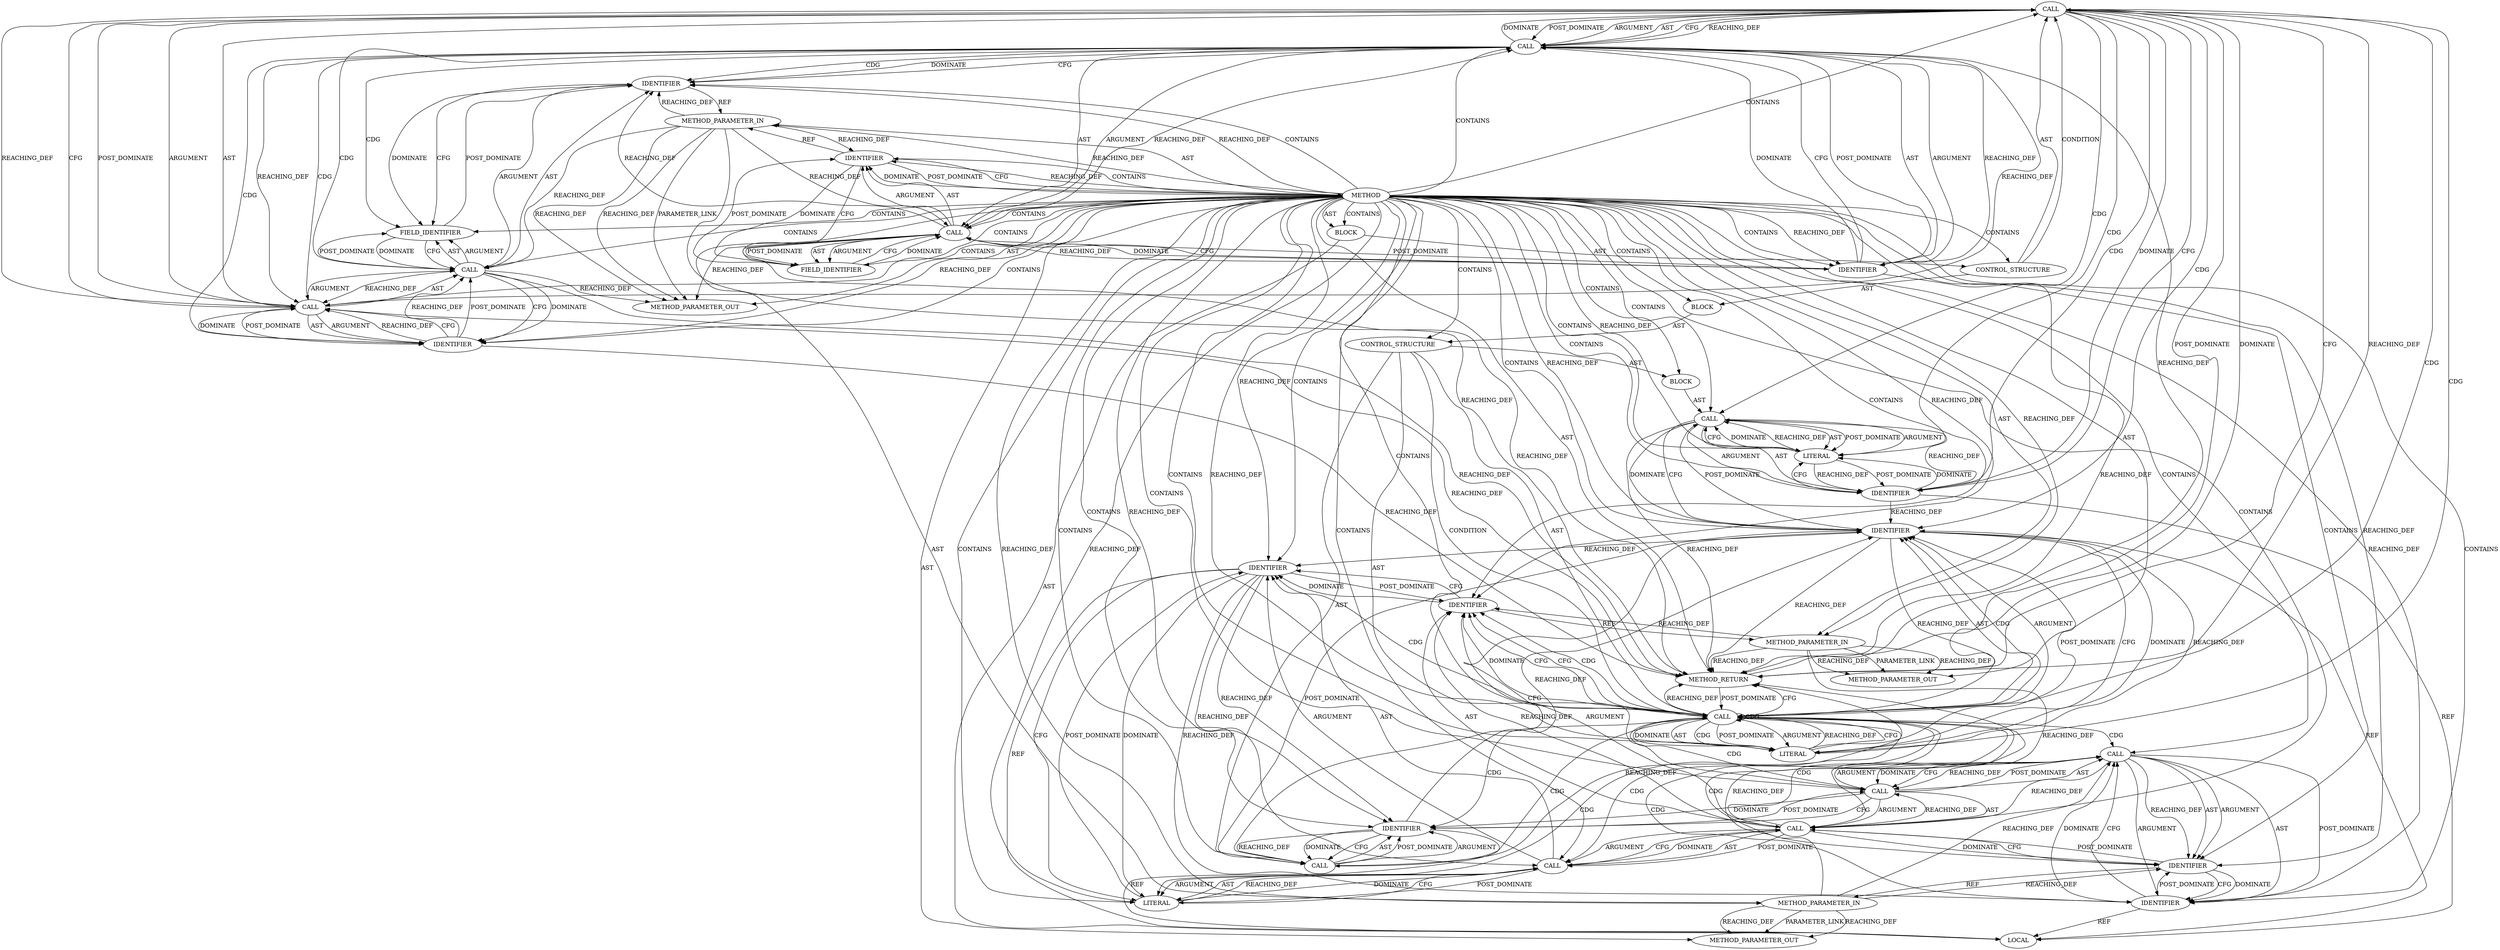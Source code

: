 digraph {
  696 [label=CALL ORDER=1 ARGUMENT_INDEX=-1 CODE="prot->version == TLS_1_3_VERSION ||
	    prot->cipher_type == TLS_CIPHER_CHACHA20_POLY1305" COLUMN_NUMBER=6 METHOD_FULL_NAME="<operator>.logicalOr" LINE_NUMBER=324 TYPE_FULL_NAME="<empty>" DISPATCH_TYPE="STATIC_DISPATCH" SIGNATURE="" NAME="<operator>.logicalOr"]
  710 [label=CALL ORDER=1 ARGUMENT_INDEX=-1 CODE="i = 0" COLUMN_NUMBER=8 METHOD_FULL_NAME="<operator>.assignment" LINE_NUMBER=326 TYPE_FULL_NAME="<empty>" DISPATCH_TYPE="STATIC_DISPATCH" SIGNATURE="" NAME="<operator>.assignment"]
  722 [label=IDENTIFIER ORDER=1 ARGUMENT_INDEX=1 CODE="i" COLUMN_NUMBER=7 LINE_NUMBER=327 TYPE_FULL_NAME="int" NAME="i"]
  715 [label=LITERAL ORDER=2 ARGUMENT_INDEX=2 CODE="8" COLUMN_NUMBER=19 LINE_NUMBER=326 TYPE_FULL_NAME="int"]
  708 [label=CONTROL_STRUCTURE CONTROL_STRUCTURE_TYPE="FOR" ORDER=1 PARSER_TYPE_NAME="CASTForStatement" ARGUMENT_INDEX=-1 CODE="for (i = 0;i < 8;i++)" COLUMN_NUMBER=3 LINE_NUMBER=326]
  697 [label=CALL ORDER=1 ARGUMENT_INDEX=1 CODE="prot->version == TLS_1_3_VERSION" COLUMN_NUMBER=6 METHOD_FULL_NAME="<operator>.equals" LINE_NUMBER=324 TYPE_FULL_NAME="<empty>" DISPATCH_TYPE="STATIC_DISPATCH" SIGNATURE="" NAME="<operator>.equals"]
  720 [label=IDENTIFIER ORDER=1 ARGUMENT_INDEX=1 CODE="iv" COLUMN_NUMBER=4 LINE_NUMBER=327 TYPE_FULL_NAME="char*" NAME="iv"]
  689 [label=METHOD COLUMN_NUMBER=1 LINE_NUMBER=319 COLUMN_NUMBER_END=1 IS_EXTERNAL=false SIGNATURE="void tls_xor_iv_with_seq (tls_prot_info*,char*,char*)" NAME="tls_xor_iv_with_seq" AST_PARENT_TYPE="TYPE_DECL" AST_PARENT_FULL_NAME="tls.h:<global>" ORDER=79 CODE="static inline void
tls_xor_iv_with_seq(struct tls_prot_info *prot, char *iv, char *seq)
{
	int i;

	if (prot->version == TLS_1_3_VERSION ||
	    prot->cipher_type == TLS_CIPHER_CHACHA20_POLY1305) {
		for (i = 0; i < 8; i++)
			iv[i + 4] ^= seq[i];
	}
}" FULL_NAME="tls_xor_iv_with_seq" LINE_NUMBER_END=329 FILENAME="tls.h"]
  702 [label=CALL ORDER=2 ARGUMENT_INDEX=2 CODE="prot->cipher_type == TLS_CIPHER_CHACHA20_POLY1305" COLUMN_NUMBER=6 METHOD_FULL_NAME="<operator>.equals" LINE_NUMBER=325 TYPE_FULL_NAME="<empty>" DISPATCH_TYPE="STATIC_DISPATCH" SIGNATURE="" NAME="<operator>.equals"]
  709 [label=BLOCK ORDER=1 ARGUMENT_INDEX=-1 CODE="<empty>" COLUMN_NUMBER=3 LINE_NUMBER=326 TYPE_FULL_NAME="void"]
  691 [label=METHOD_PARAMETER_IN ORDER=2 CODE="char *iv" IS_VARIADIC=false COLUMN_NUMBER=49 LINE_NUMBER=320 TYPE_FULL_NAME="char*" EVALUATION_STRATEGY="BY_VALUE" INDEX=2 NAME="iv"]
  718 [label=CALL ORDER=4 ARGUMENT_INDEX=-1 CODE="iv[i + 4] ^= seq[i]" COLUMN_NUMBER=4 METHOD_FULL_NAME="<operators>.assignmentXor" LINE_NUMBER=327 TYPE_FULL_NAME="<empty>" DISPATCH_TYPE="STATIC_DISPATCH" SIGNATURE="" NAME="<operators>.assignmentXor"]
  21268 [label=METHOD_PARAMETER_OUT ORDER=2 CODE="char *iv" IS_VARIADIC=false COLUMN_NUMBER=49 LINE_NUMBER=320 TYPE_FULL_NAME="char*" EVALUATION_STRATEGY="BY_VALUE" INDEX=2 NAME="iv"]
  705 [label=FIELD_IDENTIFIER ORDER=2 ARGUMENT_INDEX=2 CODE="cipher_type" COLUMN_NUMBER=6 LINE_NUMBER=325 CANONICAL_NAME="cipher_type"]
  712 [label=LITERAL ORDER=2 ARGUMENT_INDEX=2 CODE="0" COLUMN_NUMBER=12 LINE_NUMBER=326 TYPE_FULL_NAME="int"]
  719 [label=CALL ORDER=1 ARGUMENT_INDEX=1 CODE="iv[i + 4]" COLUMN_NUMBER=4 METHOD_FULL_NAME="<operator>.indirectIndexAccess" LINE_NUMBER=327 TYPE_FULL_NAME="<empty>" DISPATCH_TYPE="STATIC_DISPATCH" SIGNATURE="" NAME="<operator>.indirectIndexAccess"]
  699 [label=IDENTIFIER ORDER=1 ARGUMENT_INDEX=1 CODE="prot" COLUMN_NUMBER=6 LINE_NUMBER=324 TYPE_FULL_NAME="tls_prot_info*" NAME="prot"]
  695 [label=CONTROL_STRUCTURE CONTROL_STRUCTURE_TYPE="IF" ORDER=2 PARSER_TYPE_NAME="CASTIfStatement" ARGUMENT_INDEX=-1 CODE="if (prot->version == TLS_1_3_VERSION ||
	    prot->cipher_type == TLS_CIPHER_CHACHA20_POLY1305)" COLUMN_NUMBER=2 LINE_NUMBER=324]
  21269 [label=METHOD_PARAMETER_OUT ORDER=3 CODE="char *seq" IS_VARIADIC=false COLUMN_NUMBER=59 LINE_NUMBER=320 TYPE_FULL_NAME="char*" EVALUATION_STRATEGY="BY_VALUE" INDEX=3 NAME="seq"]
  698 [label=CALL ORDER=1 ARGUMENT_INDEX=1 CODE="prot->version" COLUMN_NUMBER=6 METHOD_FULL_NAME="<operator>.indirectFieldAccess" LINE_NUMBER=324 TYPE_FULL_NAME="<empty>" DISPATCH_TYPE="STATIC_DISPATCH" SIGNATURE="" NAME="<operator>.indirectFieldAccess"]
  727 [label=METHOD_RETURN ORDER=5 CODE="RET" COLUMN_NUMBER=1 LINE_NUMBER=319 TYPE_FULL_NAME="void" EVALUATION_STRATEGY="BY_VALUE"]
  726 [label=IDENTIFIER ORDER=2 ARGUMENT_INDEX=2 CODE="i" COLUMN_NUMBER=21 LINE_NUMBER=327 TYPE_FULL_NAME="int" NAME="i"]
  713 [label=CALL ORDER=2 ARGUMENT_INDEX=2 CODE="i < 8" COLUMN_NUMBER=15 METHOD_FULL_NAME="<operator>.lessThan" LINE_NUMBER=326 TYPE_FULL_NAME="<empty>" DISPATCH_TYPE="STATIC_DISPATCH" SIGNATURE="" NAME="<operator>.lessThan"]
  714 [label=IDENTIFIER ORDER=1 ARGUMENT_INDEX=1 CODE="i" COLUMN_NUMBER=15 LINE_NUMBER=326 TYPE_FULL_NAME="int" NAME="i"]
  700 [label=FIELD_IDENTIFIER ORDER=2 ARGUMENT_INDEX=2 CODE="version" COLUMN_NUMBER=6 LINE_NUMBER=324 CANONICAL_NAME="version"]
  701 [label=IDENTIFIER ORDER=2 ARGUMENT_INDEX=2 CODE="TLS_1_3_VERSION" COLUMN_NUMBER=23 LINE_NUMBER=324 TYPE_FULL_NAME="ANY" NAME="TLS_1_3_VERSION"]
  721 [label=CALL ORDER=2 ARGUMENT_INDEX=2 CODE="i + 4" COLUMN_NUMBER=7 METHOD_FULL_NAME="<operator>.addition" LINE_NUMBER=327 TYPE_FULL_NAME="<empty>" DISPATCH_TYPE="STATIC_DISPATCH" SIGNATURE="" NAME="<operator>.addition"]
  725 [label=IDENTIFIER ORDER=1 ARGUMENT_INDEX=1 CODE="seq" COLUMN_NUMBER=17 LINE_NUMBER=327 TYPE_FULL_NAME="char*" NAME="seq"]
  716 [label=CALL ORDER=3 ARGUMENT_INDEX=3 CODE="i++" COLUMN_NUMBER=22 METHOD_FULL_NAME="<operator>.postIncrement" LINE_NUMBER=326 TYPE_FULL_NAME="<empty>" DISPATCH_TYPE="STATIC_DISPATCH" SIGNATURE="" NAME="<operator>.postIncrement"]
  707 [label=BLOCK ORDER=2 ARGUMENT_INDEX=-1 CODE="{
		for (i = 0; i < 8; i++)
			iv[i + 4] ^= seq[i];
	}" COLUMN_NUMBER=57 LINE_NUMBER=325 TYPE_FULL_NAME="void"]
  723 [label=LITERAL ORDER=2 ARGUMENT_INDEX=2 CODE="4" COLUMN_NUMBER=11 LINE_NUMBER=327 TYPE_FULL_NAME="int"]
  711 [label=IDENTIFIER ORDER=1 ARGUMENT_INDEX=1 CODE="i" COLUMN_NUMBER=8 LINE_NUMBER=326 TYPE_FULL_NAME="int" NAME="i"]
  692 [label=METHOD_PARAMETER_IN ORDER=3 CODE="char *seq" IS_VARIADIC=false COLUMN_NUMBER=59 LINE_NUMBER=320 TYPE_FULL_NAME="char*" EVALUATION_STRATEGY="BY_VALUE" INDEX=3 NAME="seq"]
  717 [label=IDENTIFIER ORDER=1 ARGUMENT_INDEX=1 CODE="i" COLUMN_NUMBER=22 LINE_NUMBER=326 TYPE_FULL_NAME="int" NAME="i"]
  703 [label=CALL ORDER=1 ARGUMENT_INDEX=1 CODE="prot->cipher_type" COLUMN_NUMBER=6 METHOD_FULL_NAME="<operator>.indirectFieldAccess" LINE_NUMBER=325 TYPE_FULL_NAME="<empty>" DISPATCH_TYPE="STATIC_DISPATCH" SIGNATURE="" NAME="<operator>.indirectFieldAccess"]
  693 [label=BLOCK ORDER=4 ARGUMENT_INDEX=-1 CODE="{
	int i;

	if (prot->version == TLS_1_3_VERSION ||
	    prot->cipher_type == TLS_CIPHER_CHACHA20_POLY1305) {
		for (i = 0; i < 8; i++)
			iv[i + 4] ^= seq[i];
	}
}" COLUMN_NUMBER=1 LINE_NUMBER=321 TYPE_FULL_NAME="void"]
  690 [label=METHOD_PARAMETER_IN ORDER=1 CODE="struct tls_prot_info *prot" IS_VARIADIC=false COLUMN_NUMBER=21 LINE_NUMBER=320 TYPE_FULL_NAME="tls_prot_info*" EVALUATION_STRATEGY="BY_VALUE" INDEX=1 NAME="prot"]
  724 [label=CALL ORDER=2 ARGUMENT_INDEX=2 CODE="seq[i]" COLUMN_NUMBER=17 METHOD_FULL_NAME="<operator>.indirectIndexAccess" LINE_NUMBER=327 TYPE_FULL_NAME="<empty>" DISPATCH_TYPE="STATIC_DISPATCH" SIGNATURE="" NAME="<operator>.indirectIndexAccess"]
  706 [label=IDENTIFIER ORDER=2 ARGUMENT_INDEX=2 CODE="TLS_CIPHER_CHACHA20_POLY1305" COLUMN_NUMBER=27 LINE_NUMBER=325 TYPE_FULL_NAME="ANY" NAME="TLS_CIPHER_CHACHA20_POLY1305"]
  21267 [label=METHOD_PARAMETER_OUT ORDER=1 CODE="struct tls_prot_info *prot" IS_VARIADIC=false COLUMN_NUMBER=21 LINE_NUMBER=320 TYPE_FULL_NAME="tls_prot_info*" EVALUATION_STRATEGY="BY_VALUE" INDEX=1 NAME="prot"]
  694 [label=LOCAL ORDER=1 CODE="int i" COLUMN_NUMBER=6 LINE_NUMBER=322 TYPE_FULL_NAME="int" NAME="i"]
  704 [label=IDENTIFIER ORDER=1 ARGUMENT_INDEX=1 CODE="prot" COLUMN_NUMBER=6 LINE_NUMBER=325 TYPE_FULL_NAME="tls_prot_info*" NAME="prot"]
  724 -> 725 [label=AST ]
  703 -> 704 [label=ARGUMENT ]
  724 -> 726 [label=POST_DOMINATE ]
  720 -> 722 [label=CFG ]
  689 -> 21267 [label=AST ]
  716 -> 717 [label=AST ]
  693 -> 694 [label=AST ]
  697 -> 698 [label=AST ]
  703 -> 705 [label=AST ]
  717 -> 716 [label=REACHING_DEF VARIABLE="i"]
  719 -> 725 [label=DOMINATE ]
  724 -> 718 [label=REACHING_DEF VARIABLE="seq[i]"]
  703 -> 704 [label=AST ]
  689 -> 699 [label=CFG ]
  689 -> 713 [label=CONTAINS ]
  689 -> 699 [label=REACHING_DEF VARIABLE=""]
  713 -> 714 [label=AST ]
  710 -> 727 [label=REACHING_DEF VARIABLE="i = 0"]
  726 -> 694 [label=REF ]
  689 -> 692 [label=REACHING_DEF VARIABLE=""]
  724 -> 725 [label=ARGUMENT ]
  713 -> 722 [label=CDG ]
  701 -> 697 [label=REACHING_DEF VARIABLE="TLS_1_3_VERSION"]
  725 -> 726 [label=CFG ]
  702 -> 697 [label=REACHING_DEF VARIABLE="prot->cipher_type == TLS_CIPHER_CHACHA20_POLY1305"]
  710 -> 711 [label=ARGUMENT ]
  710 -> 714 [label=CFG ]
  718 -> 719 [label=AST ]
  719 -> 720 [label=REACHING_DEF VARIABLE="iv[i + 4]"]
  708 -> 718 [label=AST ]
  718 -> 724 [label=POST_DOMINATE ]
  716 -> 717 [label=POST_DOMINATE ]
  697 -> 701 [label=POST_DOMINATE ]
  689 -> 702 [label=CONTAINS ]
  689 -> 693 [label=AST ]
  719 -> 721 [label=AST ]
  690 -> 699 [label=REACHING_DEF VARIABLE="prot"]
  719 -> 721 [label=POST_DOMINATE ]
  696 -> 711 [label=CDG ]
  701 -> 697 [label=DOMINATE ]
  700 -> 698 [label=CFG ]
  714 -> 694 [label=REF ]
  689 -> 722 [label=REACHING_DEF VARIABLE=""]
  706 -> 702 [label=REACHING_DEF VARIABLE="TLS_CIPHER_CHACHA20_POLY1305"]
  689 -> 706 [label=REACHING_DEF VARIABLE=""]
  697 -> 705 [label=CDG ]
  698 -> 700 [label=POST_DOMINATE ]
  718 -> 724 [label=AST ]
  712 -> 710 [label=CFG ]
  697 -> 698 [label=ARGUMENT ]
  714 -> 710 [label=POST_DOMINATE ]
  691 -> 21268 [label=REACHING_DEF VARIABLE="iv"]
  691 -> 21268 [label=REACHING_DEF VARIABLE="iv"]
  714 -> 715 [label=DOMINATE ]
  689 -> 725 [label=CONTAINS ]
  710 -> 712 [label=AST ]
  699 -> 690 [label=REF ]
  696 -> 711 [label=DOMINATE ]
  713 -> 726 [label=CDG ]
  689 -> 714 [label=CONTAINS ]
  698 -> 704 [label=REACHING_DEF VARIABLE="prot->version"]
  722 -> 694 [label=REF ]
  714 -> 716 [label=POST_DOMINATE ]
  689 -> 720 [label=CONTAINS ]
  689 -> 717 [label=CONTAINS ]
  689 -> 718 [label=CONTAINS ]
  695 -> 696 [label=AST ]
  702 -> 696 [label=REACHING_DEF VARIABLE="prot->cipher_type == TLS_CIPHER_CHACHA20_POLY1305"]
  697 -> 704 [label=CDG ]
  718 -> 717 [label=CFG ]
  726 -> 724 [label=DOMINATE ]
  697 -> 704 [label=DOMINATE ]
  690 -> 704 [label=REACHING_DEF VARIABLE="prot"]
  716 -> 717 [label=ARGUMENT ]
  689 -> 691 [label=AST ]
  717 -> 716 [label=CFG ]
  725 -> 719 [label=POST_DOMINATE ]
  713 -> 714 [label=CDG ]
  714 -> 715 [label=CFG ]
  713 -> 720 [label=DOMINATE ]
  689 -> 691 [label=REACHING_DEF VARIABLE=""]
  689 -> 721 [label=CONTAINS ]
  703 -> 21267 [label=REACHING_DEF VARIABLE="prot->cipher_type"]
  698 -> 700 [label=AST ]
  689 -> 698 [label=CONTAINS ]
  709 -> 710 [label=AST ]
  713 -> 717 [label=CDG ]
  724 -> 726 [label=ARGUMENT ]
  713 -> 715 [label=ARGUMENT ]
  714 -> 713 [label=REACHING_DEF VARIABLE="i"]
  713 -> 715 [label=AST ]
  689 -> 705 [label=CONTAINS ]
  697 -> 703 [label=CDG ]
  705 -> 703 [label=DOMINATE ]
  719 -> 718 [label=REACHING_DEF VARIABLE="iv[i + 4]"]
  710 -> 712 [label=POST_DOMINATE ]
  696 -> 712 [label=CDG ]
  703 -> 706 [label=CFG ]
  702 -> 696 [label=CFG ]
  724 -> 718 [label=DOMINATE ]
  706 -> 727 [label=REACHING_DEF VARIABLE="TLS_CIPHER_CHACHA20_POLY1305"]
  723 -> 721 [label=REACHING_DEF VARIABLE="4"]
  706 -> 702 [label=CFG ]
  717 -> 716 [label=DOMINATE ]
  711 -> 710 [label=REACHING_DEF VARIABLE="i"]
  701 -> 727 [label=REACHING_DEF VARIABLE="TLS_1_3_VERSION"]
  717 -> 714 [label=REACHING_DEF VARIABLE="i"]
  689 -> 725 [label=REACHING_DEF VARIABLE=""]
  713 -> 719 [label=CDG ]
  721 -> 719 [label=CFG ]
  722 -> 726 [label=REACHING_DEF VARIABLE="i"]
  691 -> 727 [label=REACHING_DEF VARIABLE="iv"]
  689 -> 693 [label=CONTAINS ]
  724 -> 718 [label=CFG ]
  706 -> 702 [label=DOMINATE ]
  689 -> 716 [label=CONTAINS ]
  692 -> 21269 [label=PARAMETER_LINK ]
  722 -> 723 [label=DOMINATE ]
  697 -> 701 [label=AST ]
  690 -> 698 [label=REACHING_DEF VARIABLE="prot"]
  689 -> 717 [label=REACHING_DEF VARIABLE=""]
  689 -> 704 [label=REACHING_DEF VARIABLE=""]
  689 -> 697 [label=CONTAINS ]
  689 -> 715 [label=CONTAINS ]
  690 -> 21267 [label=PARAMETER_LINK ]
  689 -> 723 [label=CONTAINS ]
  696 -> 702 [label=ARGUMENT ]
  711 -> 714 [label=REACHING_DEF VARIABLE="i"]
  713 -> 727 [label=CFG ]
  713 -> 720 [label=CFG ]
  713 -> 720 [label=CFG ]
  689 -> 700 [label=CONTAINS ]
  696 -> 713 [label=CDG ]
  725 -> 726 [label=DOMINATE ]
  696 -> 702 [label=AST ]
  698 -> 697 [label=REACHING_DEF VARIABLE="prot->version"]
  696 -> 702 [label=POST_DOMINATE ]
  697 -> 696 [label=CFG ]
  689 -> 692 [label=AST ]
  710 -> 714 [label=DOMINATE ]
  718 -> 719 [label=ARGUMENT ]
  713 -> 725 [label=CDG ]
  726 -> 725 [label=POST_DOMINATE ]
  698 -> 701 [label=DOMINATE ]
  689 -> 706 [label=CONTAINS ]
  689 -> 21268 [label=AST ]
  696 -> 697 [label=POST_DOMINATE ]
  727 -> 696 [label=POST_DOMINATE ]
  702 -> 727 [label=REACHING_DEF VARIABLE="prot->cipher_type == TLS_CIPHER_CHACHA20_POLY1305"]
  704 -> 705 [label=CFG ]
  722 -> 721 [label=REACHING_DEF VARIABLE="i"]
  723 -> 721 [label=DOMINATE ]
  713 -> 715 [label=CDG ]
  727 -> 713 [label=POST_DOMINATE ]
  726 -> 724 [label=CFG ]
  712 -> 710 [label=DOMINATE ]
  713 -> 715 [label=POST_DOMINATE ]
  702 -> 703 [label=AST ]
  696 -> 711 [label=CFG ]
  708 -> 709 [label=AST ]
  719 -> 720 [label=ARGUMENT ]
  689 -> 710 [label=CONTAINS ]
  689 -> 726 [label=CONTAINS ]
  715 -> 713 [label=REACHING_DEF VARIABLE="8"]
  697 -> 704 [label=CFG ]
  689 -> 699 [label=CONTAINS ]
  696 -> 697 [label=ARGUMENT ]
  708 -> 713 [label=CONDITION ]
  711 -> 712 [label=DOMINATE ]
  724 -> 726 [label=AST ]
  698 -> 699 [label=ARGUMENT ]
  692 -> 725 [label=REACHING_DEF VARIABLE="seq"]
  711 -> 694 [label=REF ]
  689 -> 21269 [label=AST ]
  704 -> 690 [label=REF ]
  689 -> 690 [label=REACHING_DEF VARIABLE=""]
  716 -> 714 [label=CFG ]
  717 -> 718 [label=POST_DOMINATE ]
  690 -> 727 [label=REACHING_DEF VARIABLE="prot"]
  722 -> 717 [label=REACHING_DEF VARIABLE="i"]
  689 -> 714 [label=REACHING_DEF VARIABLE=""]
  715 -> 713 [label=CFG ]
  719 -> 720 [label=AST ]
  708 -> 713 [label=AST ]
  721 -> 723 [label=POST_DOMINATE ]
  692 -> 21269 [label=REACHING_DEF VARIABLE="seq"]
  692 -> 21269 [label=REACHING_DEF VARIABLE="seq"]
  692 -> 727 [label=REACHING_DEF VARIABLE="seq"]
  689 -> 709 [label=CONTAINS ]
  689 -> 704 [label=CONTAINS ]
  702 -> 706 [label=POST_DOMINATE ]
  722 -> 720 [label=POST_DOMINATE ]
  721 -> 722 [label=ARGUMENT ]
  713 -> 713 [label=CDG ]
  691 -> 720 [label=REACHING_DEF VARIABLE="iv"]
  701 -> 698 [label=POST_DOMINATE ]
  698 -> 727 [label=REACHING_DEF VARIABLE="prot->version"]
  700 -> 699 [label=POST_DOMINATE ]
  689 -> 711 [label=CONTAINS ]
  696 -> 727 [label=DOMINATE ]
  696 -> 727 [label=CFG ]
  689 -> 701 [label=CONTAINS ]
  714 -> 727 [label=REACHING_DEF VARIABLE="i"]
  713 -> 714 [label=ARGUMENT ]
  690 -> 703 [label=REACHING_DEF VARIABLE="prot"]
  710 -> 712 [label=ARGUMENT ]
  691 -> 719 [label=REACHING_DEF VARIABLE="iv"]
  720 -> 722 [label=DOMINATE ]
  711 -> 712 [label=CFG ]
  706 -> 703 [label=REACHING_DEF VARIABLE="TLS_CIPHER_CHACHA20_POLY1305"]
  689 -> 727 [label=AST ]
  697 -> 696 [label=REACHING_DEF VARIABLE="prot->version == TLS_1_3_VERSION"]
  689 -> 699 [label=DOMINATE ]
  701 -> 697 [label=CFG ]
  697 -> 701 [label=ARGUMENT ]
  713 -> 720 [label=CDG ]
  713 -> 724 [label=CDG ]
  716 -> 727 [label=REACHING_DEF VARIABLE="i++"]
  696 -> 697 [label=AST ]
  697 -> 706 [label=CDG ]
  703 -> 706 [label=DOMINATE ]
  721 -> 719 [label=DOMINATE ]
  718 -> 724 [label=ARGUMENT ]
  699 -> 700 [label=DOMINATE ]
  696 -> 727 [label=REACHING_DEF VARIABLE="prot->version == TLS_1_3_VERSION ||
	    prot->cipher_type == TLS_CIPHER_CHACHA20_POLY1305"]
  698 -> 21267 [label=REACHING_DEF VARIABLE="prot->version"]
  720 -> 691 [label=REF ]
  695 -> 707 [label=AST ]
  690 -> 21267 [label=REACHING_DEF VARIABLE="prot"]
  690 -> 21267 [label=REACHING_DEF VARIABLE="prot"]
  715 -> 713 [label=DOMINATE ]
  696 -> 710 [label=CDG ]
  721 -> 723 [label=ARGUMENT ]
  700 -> 698 [label=DOMINATE ]
  722 -> 723 [label=CFG ]
  696 -> 714 [label=CDG ]
  703 -> 705 [label=ARGUMENT ]
  723 -> 722 [label=POST_DOMINATE ]
  689 -> 696 [label=CONTAINS ]
  724 -> 725 [label=REACHING_DEF VARIABLE="seq[i]"]
  721 -> 722 [label=AST ]
  696 -> 715 [label=CDG ]
  704 -> 705 [label=DOMINATE ]
  692 -> 724 [label=REACHING_DEF VARIABLE="seq"]
  718 -> 717 [label=DOMINATE ]
  702 -> 706 [label=AST ]
  717 -> 694 [label=REF ]
  705 -> 703 [label=CFG ]
  712 -> 711 [label=REACHING_DEF VARIABLE="0"]
  703 -> 702 [label=REACHING_DEF VARIABLE="prot->cipher_type"]
  701 -> 698 [label=REACHING_DEF VARIABLE="TLS_1_3_VERSION"]
  699 -> 700 [label=CFG ]
  699 -> 689 [label=POST_DOMINATE ]
  714 -> 722 [label=REACHING_DEF VARIABLE="i"]
  693 -> 695 [label=AST ]
  710 -> 711 [label=AST ]
  689 -> 720 [label=REACHING_DEF VARIABLE=""]
  689 -> 712 [label=CONTAINS ]
  713 -> 721 [label=CDG ]
  689 -> 722 [label=CONTAINS ]
  689 -> 690 [label=AST ]
  713 -> 723 [label=CDG ]
  689 -> 712 [label=REACHING_DEF VARIABLE=""]
  689 -> 723 [label=REACHING_DEF VARIABLE=""]
  697 -> 727 [label=REACHING_DEF VARIABLE="prot->version == TLS_1_3_VERSION"]
  695 -> 696 [label=CONDITION ]
  697 -> 702 [label=REACHING_DEF VARIABLE="prot->version == TLS_1_3_VERSION"]
  689 -> 719 [label=CONTAINS ]
  689 -> 715 [label=REACHING_DEF VARIABLE=""]
  703 -> 705 [label=POST_DOMINATE ]
  707 -> 708 [label=AST ]
  698 -> 700 [label=ARGUMENT ]
  689 -> 707 [label=CONTAINS ]
  702 -> 706 [label=ARGUMENT ]
  698 -> 701 [label=CFG ]
  689 -> 726 [label=REACHING_DEF VARIABLE=""]
  706 -> 703 [label=POST_DOMINATE ]
  697 -> 702 [label=CDG ]
  689 -> 724 [label=CONTAINS ]
  705 -> 704 [label=POST_DOMINATE ]
  723 -> 721 [label=CFG ]
  689 -> 703 [label=CONTAINS ]
  698 -> 699 [label=AST ]
  712 -> 710 [label=REACHING_DEF VARIABLE="0"]
  724 -> 719 [label=REACHING_DEF VARIABLE="seq[i]"]
  725 -> 692 [label=REF ]
  715 -> 714 [label=REACHING_DEF VARIABLE="8"]
  713 -> 716 [label=CDG ]
  689 -> 695 [label=CONTAINS ]
  689 -> 708 [label=CONTAINS ]
  713 -> 718 [label=CDG ]
  702 -> 703 [label=ARGUMENT ]
  691 -> 21268 [label=PARAMETER_LINK ]
  715 -> 714 [label=POST_DOMINATE ]
  719 -> 725 [label=CFG ]
  721 -> 723 [label=AST ]
  689 -> 701 [label=REACHING_DEF VARIABLE=""]
  713 -> 727 [label=REACHING_DEF VARIABLE="i < 8"]
  719 -> 721 [label=ARGUMENT ]
  708 -> 716 [label=AST ]
  712 -> 711 [label=POST_DOMINATE ]
  697 -> 696 [label=DOMINATE ]
  703 -> 727 [label=REACHING_DEF VARIABLE="prot->cipher_type"]
}
